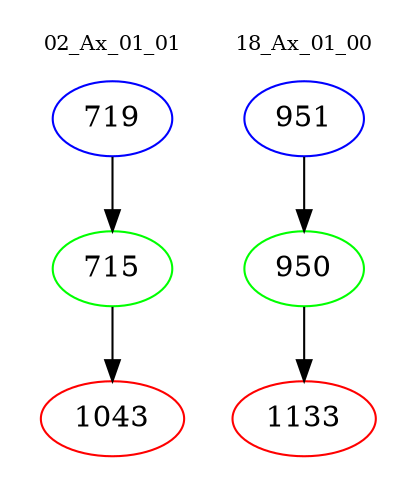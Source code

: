 digraph{
subgraph cluster_0 {
color = white
label = "02_Ax_01_01";
fontsize=10;
T0_719 [label="719", color="blue"]
T0_719 -> T0_715 [color="black"]
T0_715 [label="715", color="green"]
T0_715 -> T0_1043 [color="black"]
T0_1043 [label="1043", color="red"]
}
subgraph cluster_1 {
color = white
label = "18_Ax_01_00";
fontsize=10;
T1_951 [label="951", color="blue"]
T1_951 -> T1_950 [color="black"]
T1_950 [label="950", color="green"]
T1_950 -> T1_1133 [color="black"]
T1_1133 [label="1133", color="red"]
}
}
